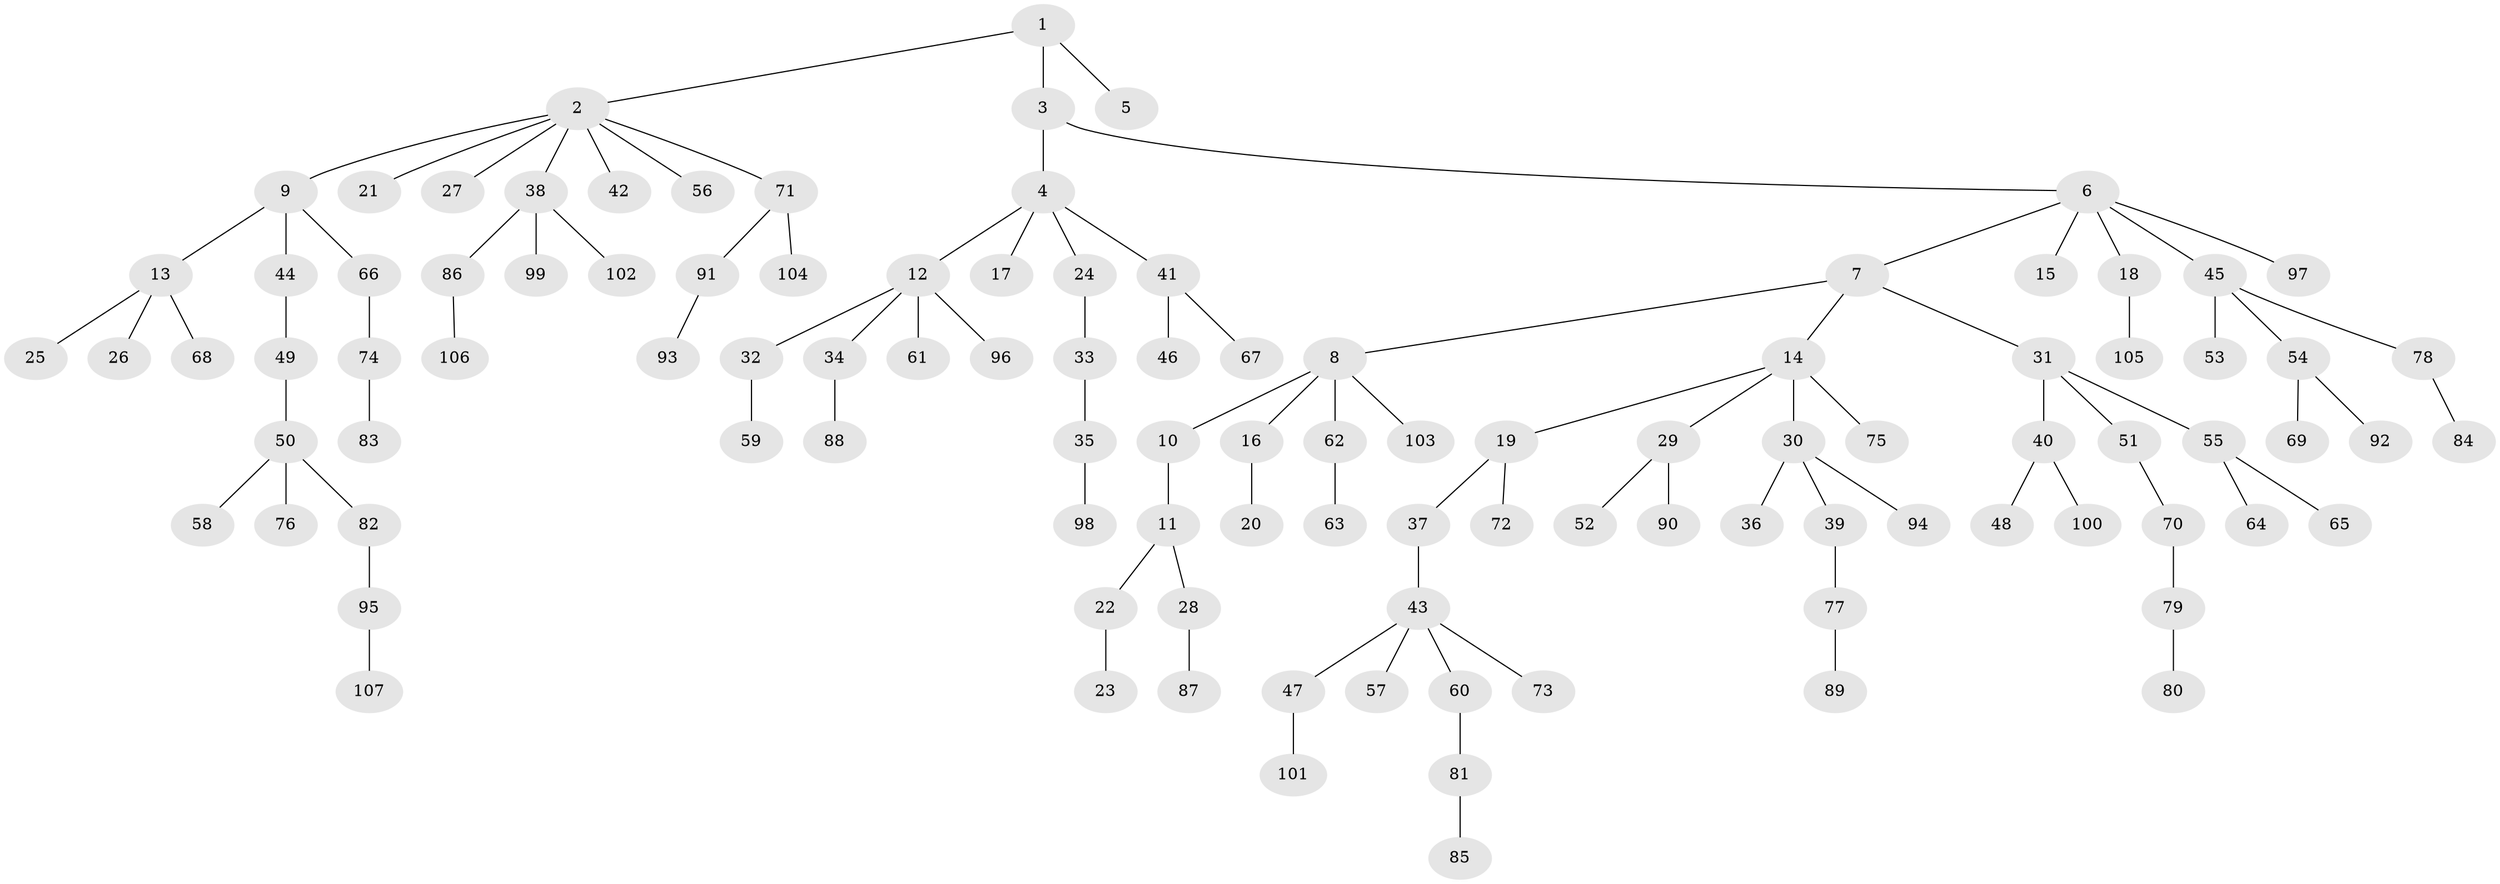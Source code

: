 // Generated by graph-tools (version 1.1) at 2025/15/03/09/25 04:15:40]
// undirected, 107 vertices, 106 edges
graph export_dot {
graph [start="1"]
  node [color=gray90,style=filled];
  1;
  2;
  3;
  4;
  5;
  6;
  7;
  8;
  9;
  10;
  11;
  12;
  13;
  14;
  15;
  16;
  17;
  18;
  19;
  20;
  21;
  22;
  23;
  24;
  25;
  26;
  27;
  28;
  29;
  30;
  31;
  32;
  33;
  34;
  35;
  36;
  37;
  38;
  39;
  40;
  41;
  42;
  43;
  44;
  45;
  46;
  47;
  48;
  49;
  50;
  51;
  52;
  53;
  54;
  55;
  56;
  57;
  58;
  59;
  60;
  61;
  62;
  63;
  64;
  65;
  66;
  67;
  68;
  69;
  70;
  71;
  72;
  73;
  74;
  75;
  76;
  77;
  78;
  79;
  80;
  81;
  82;
  83;
  84;
  85;
  86;
  87;
  88;
  89;
  90;
  91;
  92;
  93;
  94;
  95;
  96;
  97;
  98;
  99;
  100;
  101;
  102;
  103;
  104;
  105;
  106;
  107;
  1 -- 2;
  1 -- 3;
  1 -- 5;
  2 -- 9;
  2 -- 21;
  2 -- 27;
  2 -- 38;
  2 -- 42;
  2 -- 56;
  2 -- 71;
  3 -- 4;
  3 -- 6;
  4 -- 12;
  4 -- 17;
  4 -- 24;
  4 -- 41;
  6 -- 7;
  6 -- 15;
  6 -- 18;
  6 -- 45;
  6 -- 97;
  7 -- 8;
  7 -- 14;
  7 -- 31;
  8 -- 10;
  8 -- 16;
  8 -- 62;
  8 -- 103;
  9 -- 13;
  9 -- 44;
  9 -- 66;
  10 -- 11;
  11 -- 22;
  11 -- 28;
  12 -- 32;
  12 -- 34;
  12 -- 61;
  12 -- 96;
  13 -- 25;
  13 -- 26;
  13 -- 68;
  14 -- 19;
  14 -- 29;
  14 -- 30;
  14 -- 75;
  16 -- 20;
  18 -- 105;
  19 -- 37;
  19 -- 72;
  22 -- 23;
  24 -- 33;
  28 -- 87;
  29 -- 52;
  29 -- 90;
  30 -- 36;
  30 -- 39;
  30 -- 94;
  31 -- 40;
  31 -- 51;
  31 -- 55;
  32 -- 59;
  33 -- 35;
  34 -- 88;
  35 -- 98;
  37 -- 43;
  38 -- 86;
  38 -- 99;
  38 -- 102;
  39 -- 77;
  40 -- 48;
  40 -- 100;
  41 -- 46;
  41 -- 67;
  43 -- 47;
  43 -- 57;
  43 -- 60;
  43 -- 73;
  44 -- 49;
  45 -- 53;
  45 -- 54;
  45 -- 78;
  47 -- 101;
  49 -- 50;
  50 -- 58;
  50 -- 76;
  50 -- 82;
  51 -- 70;
  54 -- 69;
  54 -- 92;
  55 -- 64;
  55 -- 65;
  60 -- 81;
  62 -- 63;
  66 -- 74;
  70 -- 79;
  71 -- 91;
  71 -- 104;
  74 -- 83;
  77 -- 89;
  78 -- 84;
  79 -- 80;
  81 -- 85;
  82 -- 95;
  86 -- 106;
  91 -- 93;
  95 -- 107;
}
